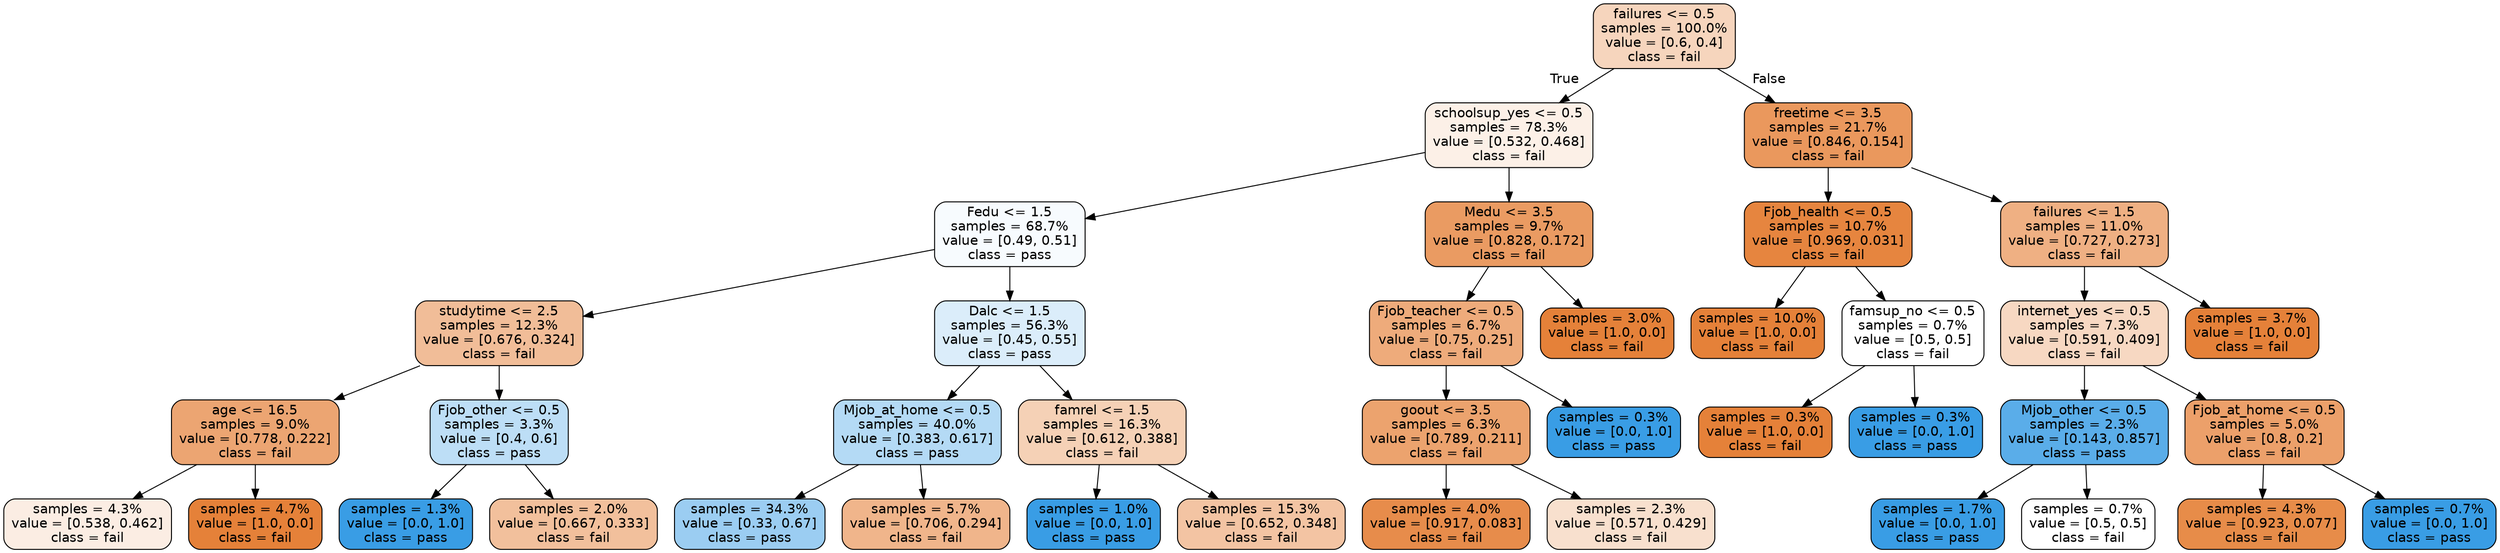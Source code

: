 digraph Tree {
node [shape=box, style="filled, rounded", color="black", fontname=helvetica] ;
edge [fontname=helvetica] ;
0 [label="failures <= 0.5\nsamples = 100.0%\nvalue = [0.6, 0.4]\nclass = fail", fillcolor="#f6d5bd"] ;
1 [label="schoolsup_yes <= 0.5\nsamples = 78.3%\nvalue = [0.532, 0.468]\nclass = fail", fillcolor="#fcf0e7"] ;
0 -> 1 [labeldistance=2.5, labelangle=45, headlabel="True"] ;
2 [label="Fedu <= 1.5\nsamples = 68.7%\nvalue = [0.49, 0.51]\nclass = pass", fillcolor="#f7fbfe"] ;
1 -> 2 ;
3 [label="studytime <= 2.5\nsamples = 12.3%\nvalue = [0.676, 0.324]\nclass = fail", fillcolor="#f1bd98"] ;
2 -> 3 ;
4 [label="age <= 16.5\nsamples = 9.0%\nvalue = [0.778, 0.222]\nclass = fail", fillcolor="#eca572"] ;
3 -> 4 ;
5 [label="samples = 4.3%\nvalue = [0.538, 0.462]\nclass = fail", fillcolor="#fbede3"] ;
4 -> 5 ;
6 [label="samples = 4.7%\nvalue = [1.0, 0.0]\nclass = fail", fillcolor="#e58139"] ;
4 -> 6 ;
7 [label="Fjob_other <= 0.5\nsamples = 3.3%\nvalue = [0.4, 0.6]\nclass = pass", fillcolor="#bddef6"] ;
3 -> 7 ;
8 [label="samples = 1.3%\nvalue = [0.0, 1.0]\nclass = pass", fillcolor="#399de5"] ;
7 -> 8 ;
9 [label="samples = 2.0%\nvalue = [0.667, 0.333]\nclass = fail", fillcolor="#f2c09c"] ;
7 -> 9 ;
10 [label="Dalc <= 1.5\nsamples = 56.3%\nvalue = [0.45, 0.55]\nclass = pass", fillcolor="#dbedfa"] ;
2 -> 10 ;
11 [label="Mjob_at_home <= 0.5\nsamples = 40.0%\nvalue = [0.383, 0.617]\nclass = pass", fillcolor="#b4daf5"] ;
10 -> 11 ;
12 [label="samples = 34.3%\nvalue = [0.33, 0.67]\nclass = pass", fillcolor="#9bcdf2"] ;
11 -> 12 ;
13 [label="samples = 5.7%\nvalue = [0.706, 0.294]\nclass = fail", fillcolor="#f0b58b"] ;
11 -> 13 ;
14 [label="famrel <= 1.5\nsamples = 16.3%\nvalue = [0.612, 0.388]\nclass = fail", fillcolor="#f5d1b6"] ;
10 -> 14 ;
15 [label="samples = 1.0%\nvalue = [0.0, 1.0]\nclass = pass", fillcolor="#399de5"] ;
14 -> 15 ;
16 [label="samples = 15.3%\nvalue = [0.652, 0.348]\nclass = fail", fillcolor="#f3c4a3"] ;
14 -> 16 ;
17 [label="Medu <= 3.5\nsamples = 9.7%\nvalue = [0.828, 0.172]\nclass = fail", fillcolor="#ea9b62"] ;
1 -> 17 ;
18 [label="Fjob_teacher <= 0.5\nsamples = 6.7%\nvalue = [0.75, 0.25]\nclass = fail", fillcolor="#eeab7b"] ;
17 -> 18 ;
19 [label="goout <= 3.5\nsamples = 6.3%\nvalue = [0.789, 0.211]\nclass = fail", fillcolor="#eca36e"] ;
18 -> 19 ;
20 [label="samples = 4.0%\nvalue = [0.917, 0.083]\nclass = fail", fillcolor="#e78c4b"] ;
19 -> 20 ;
21 [label="samples = 2.3%\nvalue = [0.571, 0.429]\nclass = fail", fillcolor="#f8e0ce"] ;
19 -> 21 ;
22 [label="samples = 0.3%\nvalue = [0.0, 1.0]\nclass = pass", fillcolor="#399de5"] ;
18 -> 22 ;
23 [label="samples = 3.0%\nvalue = [1.0, 0.0]\nclass = fail", fillcolor="#e58139"] ;
17 -> 23 ;
24 [label="freetime <= 3.5\nsamples = 21.7%\nvalue = [0.846, 0.154]\nclass = fail", fillcolor="#ea985d"] ;
0 -> 24 [labeldistance=2.5, labelangle=-45, headlabel="False"] ;
25 [label="Fjob_health <= 0.5\nsamples = 10.7%\nvalue = [0.969, 0.031]\nclass = fail", fillcolor="#e6853f"] ;
24 -> 25 ;
26 [label="samples = 10.0%\nvalue = [1.0, 0.0]\nclass = fail", fillcolor="#e58139"] ;
25 -> 26 ;
27 [label="famsup_no <= 0.5\nsamples = 0.7%\nvalue = [0.5, 0.5]\nclass = fail", fillcolor="#ffffff"] ;
25 -> 27 ;
28 [label="samples = 0.3%\nvalue = [1.0, 0.0]\nclass = fail", fillcolor="#e58139"] ;
27 -> 28 ;
29 [label="samples = 0.3%\nvalue = [0.0, 1.0]\nclass = pass", fillcolor="#399de5"] ;
27 -> 29 ;
30 [label="failures <= 1.5\nsamples = 11.0%\nvalue = [0.727, 0.273]\nclass = fail", fillcolor="#efb083"] ;
24 -> 30 ;
31 [label="internet_yes <= 0.5\nsamples = 7.3%\nvalue = [0.591, 0.409]\nclass = fail", fillcolor="#f7d8c2"] ;
30 -> 31 ;
32 [label="Mjob_other <= 0.5\nsamples = 2.3%\nvalue = [0.143, 0.857]\nclass = pass", fillcolor="#5aade9"] ;
31 -> 32 ;
33 [label="samples = 1.7%\nvalue = [0.0, 1.0]\nclass = pass", fillcolor="#399de5"] ;
32 -> 33 ;
34 [label="samples = 0.7%\nvalue = [0.5, 0.5]\nclass = fail", fillcolor="#ffffff"] ;
32 -> 34 ;
35 [label="Fjob_at_home <= 0.5\nsamples = 5.0%\nvalue = [0.8, 0.2]\nclass = fail", fillcolor="#eca06a"] ;
31 -> 35 ;
36 [label="samples = 4.3%\nvalue = [0.923, 0.077]\nclass = fail", fillcolor="#e78c49"] ;
35 -> 36 ;
37 [label="samples = 0.7%\nvalue = [0.0, 1.0]\nclass = pass", fillcolor="#399de5"] ;
35 -> 37 ;
38 [label="samples = 3.7%\nvalue = [1.0, 0.0]\nclass = fail", fillcolor="#e58139"] ;
30 -> 38 ;
}